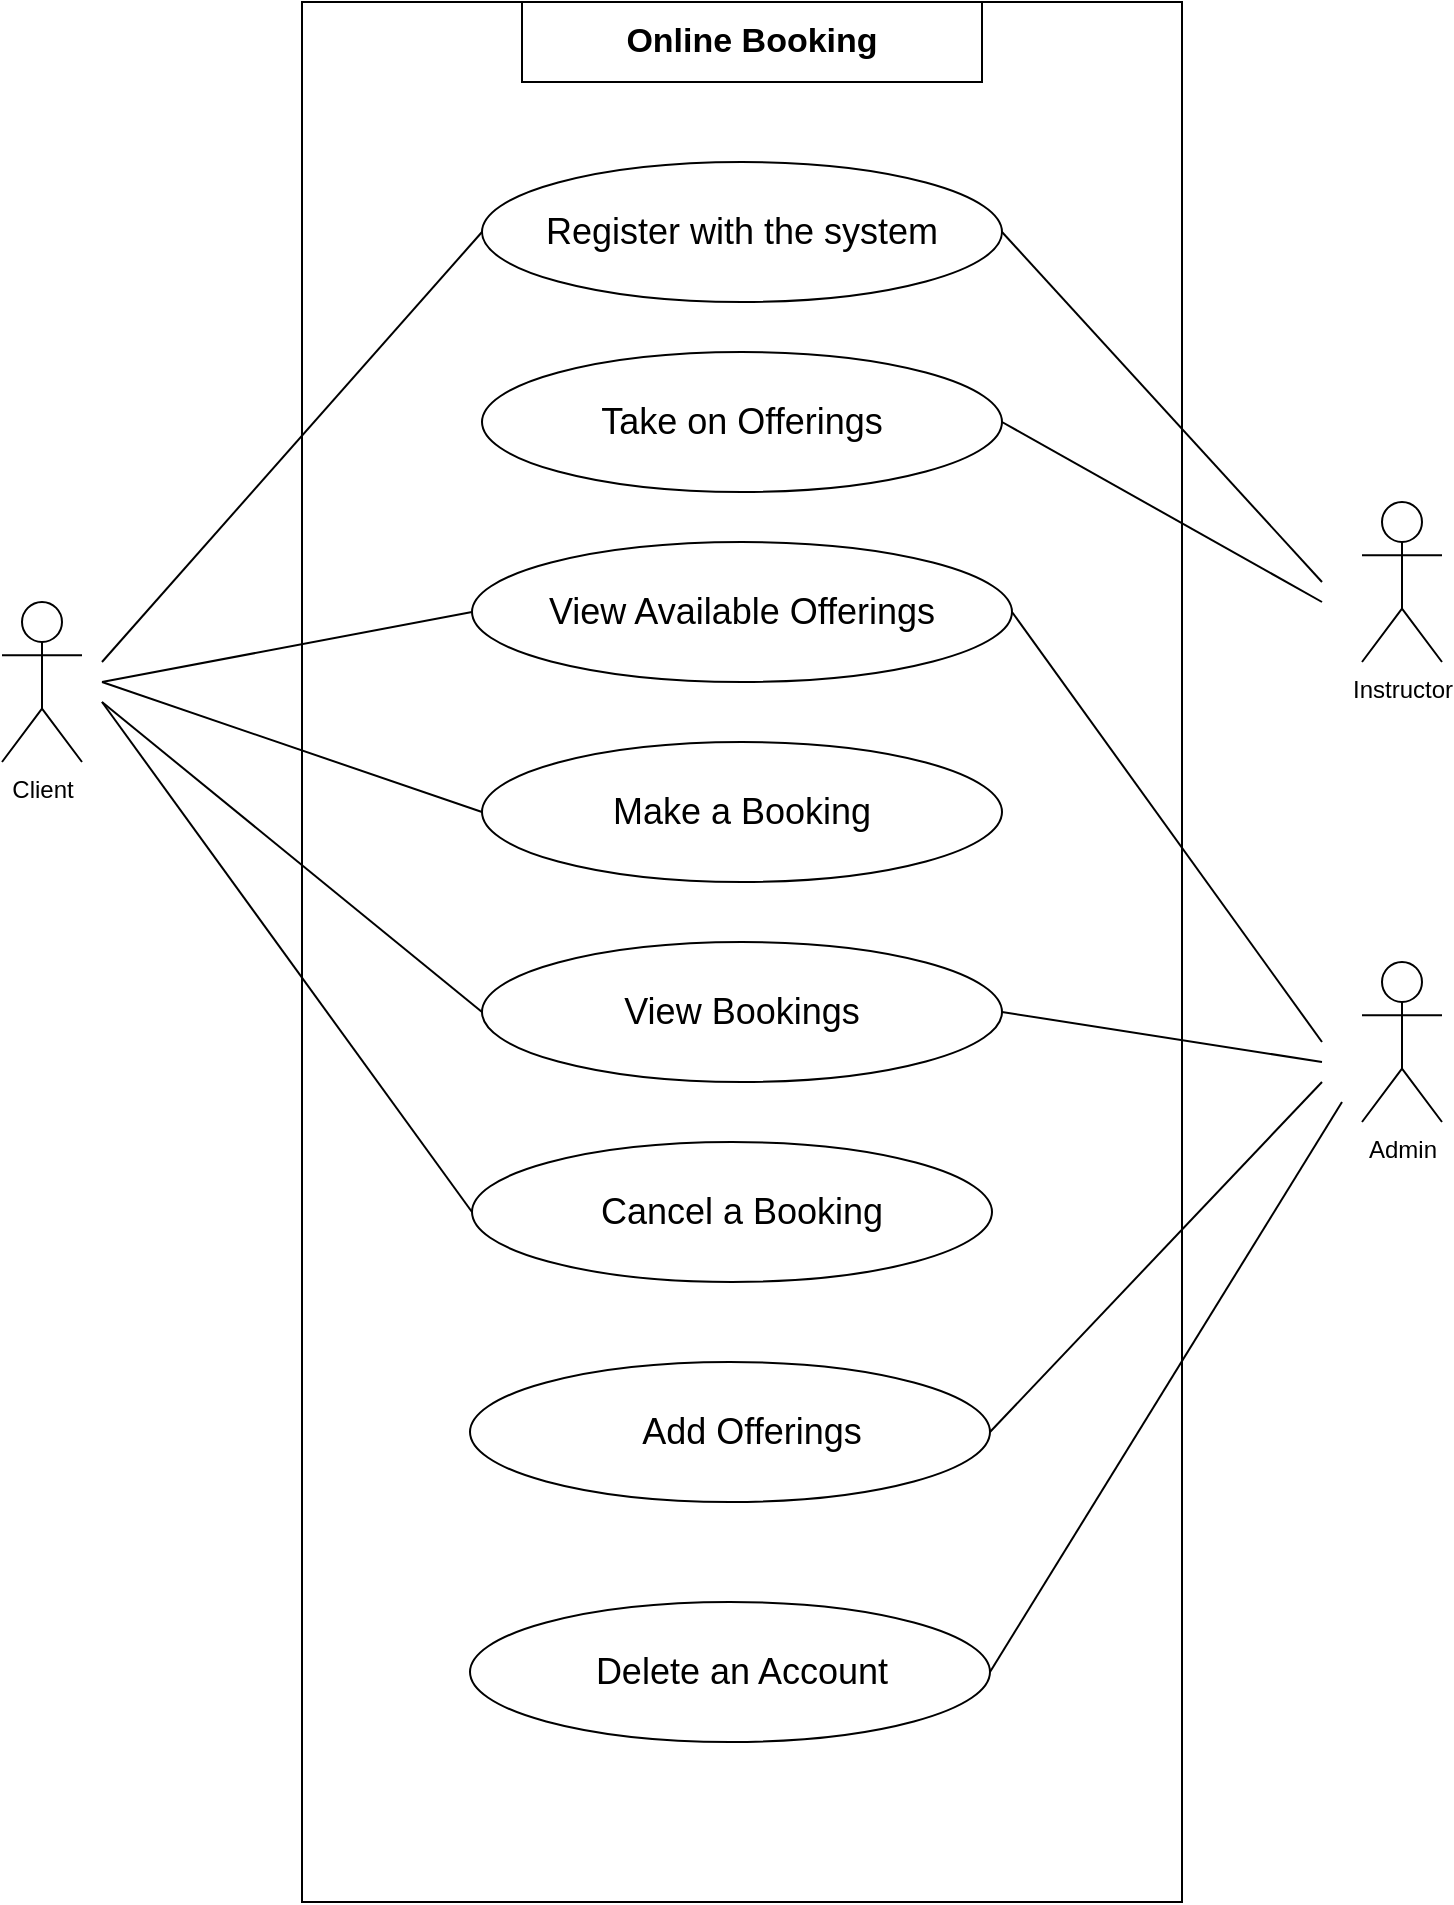 <mxfile version="24.7.17">
  <diagram name="Page-1" id="WceBISq8T1EZhYCdbL_R">
    <mxGraphModel dx="1193" dy="758" grid="1" gridSize="10" guides="1" tooltips="1" connect="1" arrows="1" fold="1" page="1" pageScale="1" pageWidth="827" pageHeight="1169" math="0" shadow="0">
      <root>
        <mxCell id="0" />
        <mxCell id="1" parent="0" />
        <mxCell id="2ToQKqlhkzVBuYSjk8Px-1" value="Client" style="shape=umlActor;verticalLabelPosition=bottom;verticalAlign=top;html=1;" parent="1" vertex="1">
          <mxGeometry x="50" y="380" width="40" height="80" as="geometry" />
        </mxCell>
        <mxCell id="aZYy7vDdUJGhFW-z3EID-1" value="" style="rounded=0;whiteSpace=wrap;html=1;" parent="1" vertex="1">
          <mxGeometry x="200" y="80" width="440" height="950" as="geometry" />
        </mxCell>
        <mxCell id="aZYy7vDdUJGhFW-z3EID-2" value="" style="ellipse;whiteSpace=wrap;html=1;" parent="1" vertex="1">
          <mxGeometry x="290" y="160" width="260" height="70" as="geometry" />
        </mxCell>
        <mxCell id="aZYy7vDdUJGhFW-z3EID-3" value="&lt;font style=&quot;font-size: 18px;&quot;&gt;Register with the system&lt;/font&gt;" style="text;html=1;align=center;verticalAlign=middle;whiteSpace=wrap;rounded=0;" parent="1" vertex="1">
          <mxGeometry x="320" y="180" width="200" height="30" as="geometry" />
        </mxCell>
        <mxCell id="aZYy7vDdUJGhFW-z3EID-4" value="" style="ellipse;whiteSpace=wrap;html=1;" parent="1" vertex="1">
          <mxGeometry x="290" y="255" width="260" height="70" as="geometry" />
        </mxCell>
        <mxCell id="aZYy7vDdUJGhFW-z3EID-5" value="&lt;font style=&quot;font-size: 18px;&quot;&gt;Take on Offerings&lt;/font&gt;" style="text;html=1;align=center;verticalAlign=middle;whiteSpace=wrap;rounded=0;" parent="1" vertex="1">
          <mxGeometry x="320" y="275" width="200" height="30" as="geometry" />
        </mxCell>
        <mxCell id="aZYy7vDdUJGhFW-z3EID-6" value="" style="ellipse;whiteSpace=wrap;html=1;" parent="1" vertex="1">
          <mxGeometry x="285" y="350" width="270" height="70" as="geometry" />
        </mxCell>
        <mxCell id="aZYy7vDdUJGhFW-z3EID-7" value="&lt;font style=&quot;font-size: 18px;&quot;&gt;View Available Offerings&lt;/font&gt;" style="text;html=1;align=center;verticalAlign=middle;whiteSpace=wrap;rounded=0;" parent="1" vertex="1">
          <mxGeometry x="320" y="370" width="200" height="30" as="geometry" />
        </mxCell>
        <mxCell id="aZYy7vDdUJGhFW-z3EID-8" value="" style="ellipse;whiteSpace=wrap;html=1;" parent="1" vertex="1">
          <mxGeometry x="290" y="450" width="260" height="70" as="geometry" />
        </mxCell>
        <mxCell id="aZYy7vDdUJGhFW-z3EID-9" value="&lt;font style=&quot;font-size: 18px;&quot;&gt;Make a Booking&lt;/font&gt;" style="text;html=1;align=center;verticalAlign=middle;whiteSpace=wrap;rounded=0;" parent="1" vertex="1">
          <mxGeometry x="345" y="470" width="150" height="30" as="geometry" />
        </mxCell>
        <mxCell id="aZYy7vDdUJGhFW-z3EID-10" value="" style="rounded=0;whiteSpace=wrap;html=1;" parent="1" vertex="1">
          <mxGeometry x="310" y="80" width="230" height="40" as="geometry" />
        </mxCell>
        <mxCell id="aZYy7vDdUJGhFW-z3EID-11" value="&lt;b&gt;&lt;font style=&quot;font-size: 17px;&quot;&gt;Online Booking&lt;/font&gt;&lt;/b&gt;" style="text;html=1;align=center;verticalAlign=middle;whiteSpace=wrap;rounded=0;" parent="1" vertex="1">
          <mxGeometry x="342" y="85" width="166" height="30" as="geometry" />
        </mxCell>
        <mxCell id="aZYy7vDdUJGhFW-z3EID-12" value="" style="endArrow=none;html=1;rounded=0;entryX=0;entryY=0.5;entryDx=0;entryDy=0;" parent="1" target="aZYy7vDdUJGhFW-z3EID-2" edge="1">
          <mxGeometry width="50" height="50" relative="1" as="geometry">
            <mxPoint x="100" y="410" as="sourcePoint" />
            <mxPoint x="290" y="190" as="targetPoint" />
          </mxGeometry>
        </mxCell>
        <mxCell id="aZYy7vDdUJGhFW-z3EID-13" value="" style="endArrow=none;html=1;rounded=0;entryX=0;entryY=0.5;entryDx=0;entryDy=0;" parent="1" target="aZYy7vDdUJGhFW-z3EID-6" edge="1">
          <mxGeometry width="50" height="50" relative="1" as="geometry">
            <mxPoint x="100" y="420" as="sourcePoint" />
            <mxPoint x="370" y="330" as="targetPoint" />
            <Array as="points" />
          </mxGeometry>
        </mxCell>
        <mxCell id="aZYy7vDdUJGhFW-z3EID-14" value="" style="endArrow=none;html=1;rounded=0;entryX=0;entryY=0.5;entryDx=0;entryDy=0;" parent="1" target="aZYy7vDdUJGhFW-z3EID-8" edge="1">
          <mxGeometry width="50" height="50" relative="1" as="geometry">
            <mxPoint x="100" y="420" as="sourcePoint" />
            <mxPoint x="400" y="370" as="targetPoint" />
          </mxGeometry>
        </mxCell>
        <mxCell id="B6DosavyU5gmUpgySy7H-1" value="" style="ellipse;whiteSpace=wrap;html=1;" parent="1" vertex="1">
          <mxGeometry x="290" y="550" width="260" height="70" as="geometry" />
        </mxCell>
        <mxCell id="B6DosavyU5gmUpgySy7H-2" value="" style="ellipse;whiteSpace=wrap;html=1;" parent="1" vertex="1">
          <mxGeometry x="285" y="650" width="260" height="70" as="geometry" />
        </mxCell>
        <mxCell id="B6DosavyU5gmUpgySy7H-3" value="" style="ellipse;whiteSpace=wrap;html=1;" parent="1" vertex="1">
          <mxGeometry x="284" y="760" width="260" height="70" as="geometry" />
        </mxCell>
        <mxCell id="B6DosavyU5gmUpgySy7H-4" value="" style="ellipse;whiteSpace=wrap;html=1;" parent="1" vertex="1">
          <mxGeometry x="284" y="880" width="260" height="70" as="geometry" />
        </mxCell>
        <mxCell id="B6DosavyU5gmUpgySy7H-5" value="&lt;span style=&quot;font-size: 18px;&quot;&gt;View Bookings&lt;/span&gt;" style="text;html=1;align=center;verticalAlign=middle;whiteSpace=wrap;rounded=0;" parent="1" vertex="1">
          <mxGeometry x="345" y="570" width="150" height="30" as="geometry" />
        </mxCell>
        <mxCell id="B6DosavyU5gmUpgySy7H-6" value="&lt;font style=&quot;font-size: 18px;&quot;&gt;Cancel a Booking&lt;/font&gt;" style="text;html=1;align=center;verticalAlign=middle;whiteSpace=wrap;rounded=0;" parent="1" vertex="1">
          <mxGeometry x="345" y="670" width="150" height="30" as="geometry" />
        </mxCell>
        <mxCell id="B6DosavyU5gmUpgySy7H-7" value="&lt;font style=&quot;font-size: 18px;&quot;&gt;Add Offerings&lt;/font&gt;" style="text;html=1;align=center;verticalAlign=middle;whiteSpace=wrap;rounded=0;" parent="1" vertex="1">
          <mxGeometry x="350" y="780" width="150" height="30" as="geometry" />
        </mxCell>
        <mxCell id="B6DosavyU5gmUpgySy7H-8" value="&lt;font style=&quot;font-size: 18px;&quot;&gt;Delete an Account&lt;/font&gt;" style="text;html=1;align=center;verticalAlign=middle;whiteSpace=wrap;rounded=0;" parent="1" vertex="1">
          <mxGeometry x="345" y="900" width="150" height="30" as="geometry" />
        </mxCell>
        <mxCell id="B6DosavyU5gmUpgySy7H-13" value="Instructor" style="shape=umlActor;verticalLabelPosition=bottom;verticalAlign=top;html=1;" parent="1" vertex="1">
          <mxGeometry x="730" y="330" width="40" height="80" as="geometry" />
        </mxCell>
        <mxCell id="B6DosavyU5gmUpgySy7H-14" value="Admin" style="shape=umlActor;verticalLabelPosition=bottom;verticalAlign=top;html=1;" parent="1" vertex="1">
          <mxGeometry x="730" y="560" width="40" height="80" as="geometry" />
        </mxCell>
        <mxCell id="B6DosavyU5gmUpgySy7H-17" value="" style="endArrow=none;html=1;rounded=0;exitX=1;exitY=0.5;exitDx=0;exitDy=0;" parent="1" source="aZYy7vDdUJGhFW-z3EID-2" edge="1">
          <mxGeometry width="50" height="50" relative="1" as="geometry">
            <mxPoint x="300" y="660" as="sourcePoint" />
            <mxPoint x="710" y="370" as="targetPoint" />
          </mxGeometry>
        </mxCell>
        <mxCell id="B6DosavyU5gmUpgySy7H-18" value="" style="endArrow=none;html=1;rounded=0;exitX=1;exitY=0.5;exitDx=0;exitDy=0;" parent="1" source="aZYy7vDdUJGhFW-z3EID-4" edge="1">
          <mxGeometry width="50" height="50" relative="1" as="geometry">
            <mxPoint x="300" y="430" as="sourcePoint" />
            <mxPoint x="710" y="380" as="targetPoint" />
          </mxGeometry>
        </mxCell>
        <mxCell id="B6DosavyU5gmUpgySy7H-19" value="" style="endArrow=none;html=1;rounded=0;exitX=1;exitY=0.5;exitDx=0;exitDy=0;" parent="1" source="aZYy7vDdUJGhFW-z3EID-6" edge="1">
          <mxGeometry width="50" height="50" relative="1" as="geometry">
            <mxPoint x="300" y="430" as="sourcePoint" />
            <mxPoint x="710" y="600" as="targetPoint" />
          </mxGeometry>
        </mxCell>
        <mxCell id="B6DosavyU5gmUpgySy7H-20" value="" style="endArrow=none;html=1;rounded=0;exitX=1;exitY=0.5;exitDx=0;exitDy=0;" parent="1" source="B6DosavyU5gmUpgySy7H-1" edge="1">
          <mxGeometry width="50" height="50" relative="1" as="geometry">
            <mxPoint x="300" y="430" as="sourcePoint" />
            <mxPoint x="710" y="610" as="targetPoint" />
          </mxGeometry>
        </mxCell>
        <mxCell id="B6DosavyU5gmUpgySy7H-21" value="" style="endArrow=none;html=1;rounded=0;exitX=1;exitY=0.5;exitDx=0;exitDy=0;" parent="1" source="B6DosavyU5gmUpgySy7H-3" edge="1">
          <mxGeometry width="50" height="50" relative="1" as="geometry">
            <mxPoint x="300" y="640" as="sourcePoint" />
            <mxPoint x="710" y="620" as="targetPoint" />
          </mxGeometry>
        </mxCell>
        <mxCell id="B6DosavyU5gmUpgySy7H-22" value="" style="endArrow=none;html=1;rounded=0;exitX=1;exitY=0.5;exitDx=0;exitDy=0;" parent="1" source="B6DosavyU5gmUpgySy7H-4" edge="1">
          <mxGeometry width="50" height="50" relative="1" as="geometry">
            <mxPoint x="300" y="640" as="sourcePoint" />
            <mxPoint x="720" y="630" as="targetPoint" />
          </mxGeometry>
        </mxCell>
        <mxCell id="tDkLnacW7hITUrYzM9H5-1" value="" style="endArrow=none;html=1;rounded=0;entryX=0;entryY=0.5;entryDx=0;entryDy=0;" edge="1" parent="1" target="B6DosavyU5gmUpgySy7H-1">
          <mxGeometry width="50" height="50" relative="1" as="geometry">
            <mxPoint x="100" y="430" as="sourcePoint" />
            <mxPoint x="340" y="480" as="targetPoint" />
          </mxGeometry>
        </mxCell>
        <mxCell id="tDkLnacW7hITUrYzM9H5-2" value="" style="endArrow=none;html=1;rounded=0;entryX=0;entryY=0.5;entryDx=0;entryDy=0;" edge="1" parent="1" target="B6DosavyU5gmUpgySy7H-2">
          <mxGeometry width="50" height="50" relative="1" as="geometry">
            <mxPoint x="100" y="430" as="sourcePoint" />
            <mxPoint x="340" y="480" as="targetPoint" />
          </mxGeometry>
        </mxCell>
      </root>
    </mxGraphModel>
  </diagram>
</mxfile>
